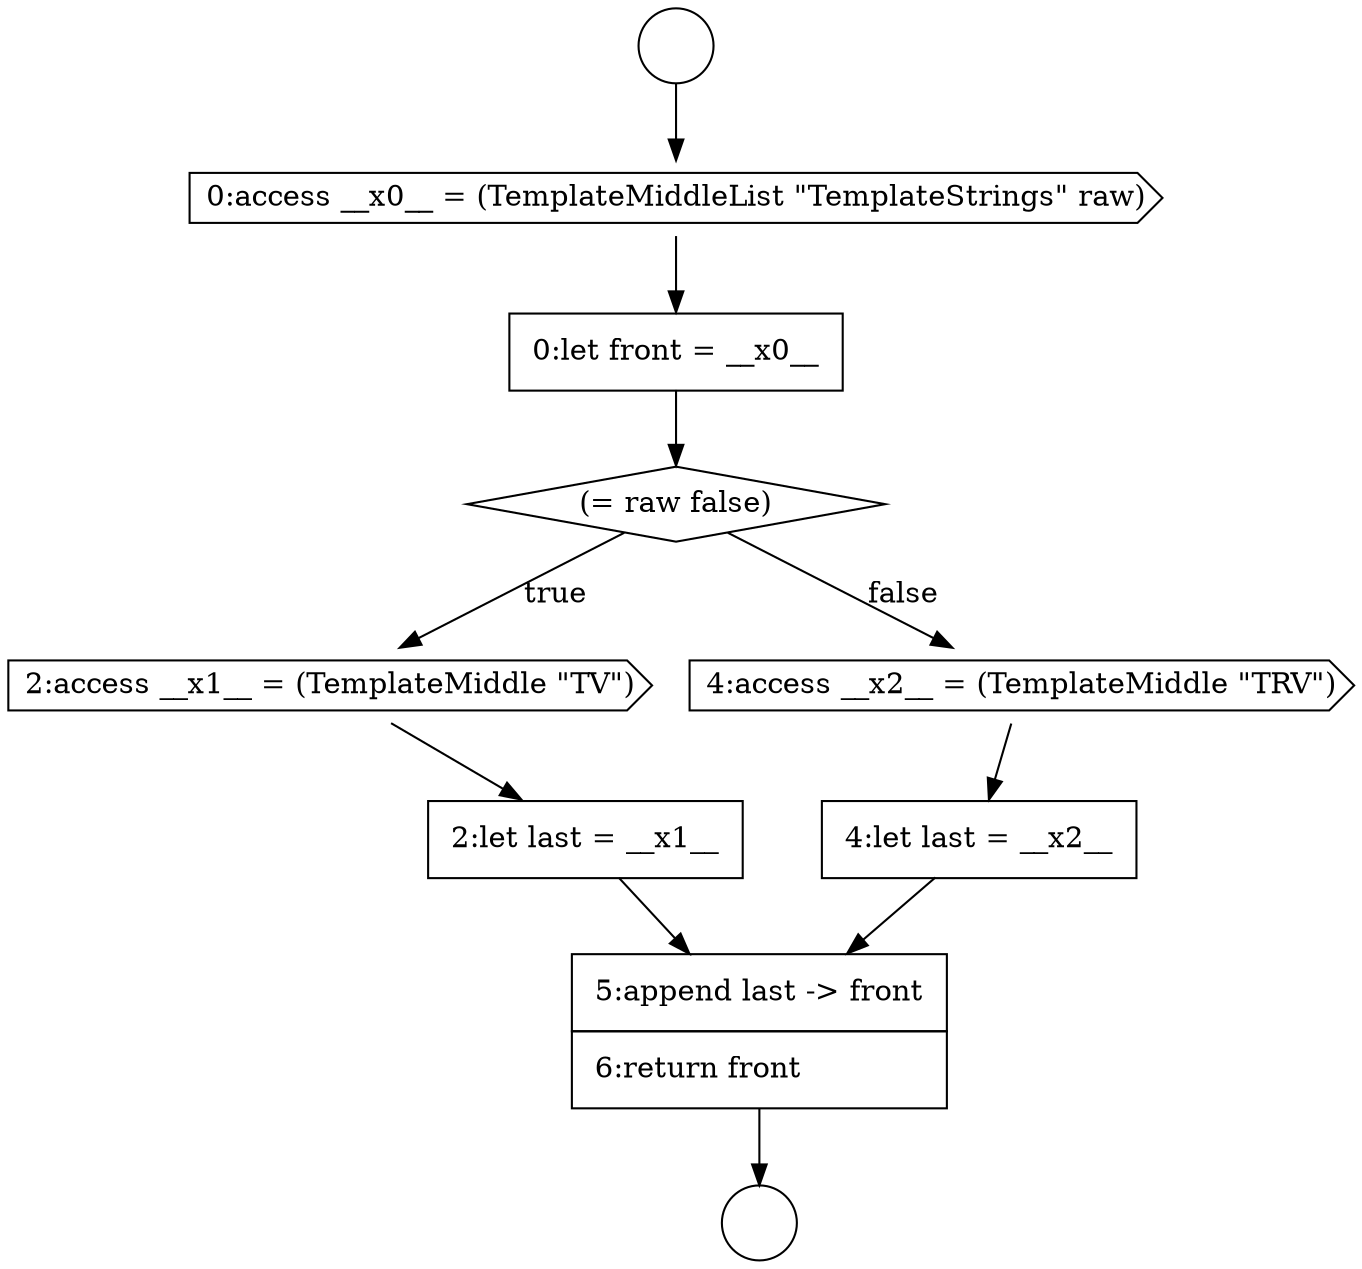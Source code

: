 digraph {
  node3557 [shape=cds, label=<<font color="black">2:access __x1__ = (TemplateMiddle &quot;TV&quot;)</font>> color="black" fillcolor="white" style=filled]
  node3559 [shape=cds, label=<<font color="black">4:access __x2__ = (TemplateMiddle &quot;TRV&quot;)</font>> color="black" fillcolor="white" style=filled]
  node3556 [shape=diamond, label=<<font color="black">(= raw false)</font>> color="black" fillcolor="white" style=filled]
  node3555 [shape=none, margin=0, label=<<font color="black">
    <table border="0" cellborder="1" cellspacing="0" cellpadding="10">
      <tr><td align="left">0:let front = __x0__</td></tr>
    </table>
  </font>> color="black" fillcolor="white" style=filled]
  node3554 [shape=cds, label=<<font color="black">0:access __x0__ = (TemplateMiddleList &quot;TemplateStrings&quot; raw)</font>> color="black" fillcolor="white" style=filled]
  node3561 [shape=none, margin=0, label=<<font color="black">
    <table border="0" cellborder="1" cellspacing="0" cellpadding="10">
      <tr><td align="left">5:append last -&gt; front</td></tr>
      <tr><td align="left">6:return front</td></tr>
    </table>
  </font>> color="black" fillcolor="white" style=filled]
  node3552 [shape=circle label=" " color="black" fillcolor="white" style=filled]
  node3553 [shape=circle label=" " color="black" fillcolor="white" style=filled]
  node3560 [shape=none, margin=0, label=<<font color="black">
    <table border="0" cellborder="1" cellspacing="0" cellpadding="10">
      <tr><td align="left">4:let last = __x2__</td></tr>
    </table>
  </font>> color="black" fillcolor="white" style=filled]
  node3558 [shape=none, margin=0, label=<<font color="black">
    <table border="0" cellborder="1" cellspacing="0" cellpadding="10">
      <tr><td align="left">2:let last = __x1__</td></tr>
    </table>
  </font>> color="black" fillcolor="white" style=filled]
  node3554 -> node3555 [ color="black"]
  node3560 -> node3561 [ color="black"]
  node3556 -> node3557 [label=<<font color="black">true</font>> color="black"]
  node3556 -> node3559 [label=<<font color="black">false</font>> color="black"]
  node3559 -> node3560 [ color="black"]
  node3552 -> node3554 [ color="black"]
  node3558 -> node3561 [ color="black"]
  node3555 -> node3556 [ color="black"]
  node3561 -> node3553 [ color="black"]
  node3557 -> node3558 [ color="black"]
}
